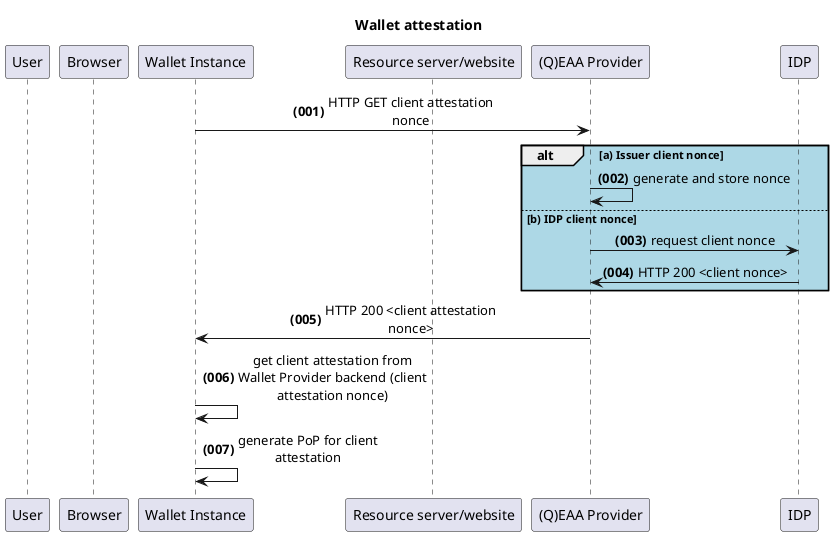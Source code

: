 @startuml
skinparam maxMessageSize 200
skinparam wrapWidth 300
skinparam sequenceMessageAlign center
skinparam BoxPadding 100
skinparam backgroundColor transparent

autonumber "<b>(000)"

title Wallet attestation

participant u as "User"
participant b as "Browser"
participant w as "Wallet Instance"
participant rs as "Resource server/website"

participant i  [
  (Q)EAA Provider
]

participant idp as "IDP"



  w -> i : HTTP GET client attestation nonce
  alt #lightblue a) Issuer client nonce
  i -> i : generate and store nonce
  else b) IDP client nonce
  i -> idp: request client nonce
  idp -> i: HTTP 200 <client nonce>
  end
  i -> w : HTTP 200 <client attestation nonce>
  w -> w : get client attestation from Wallet Provider backend (client attestation nonce)
  w -> w : generate PoP for client attestation


@enduml
